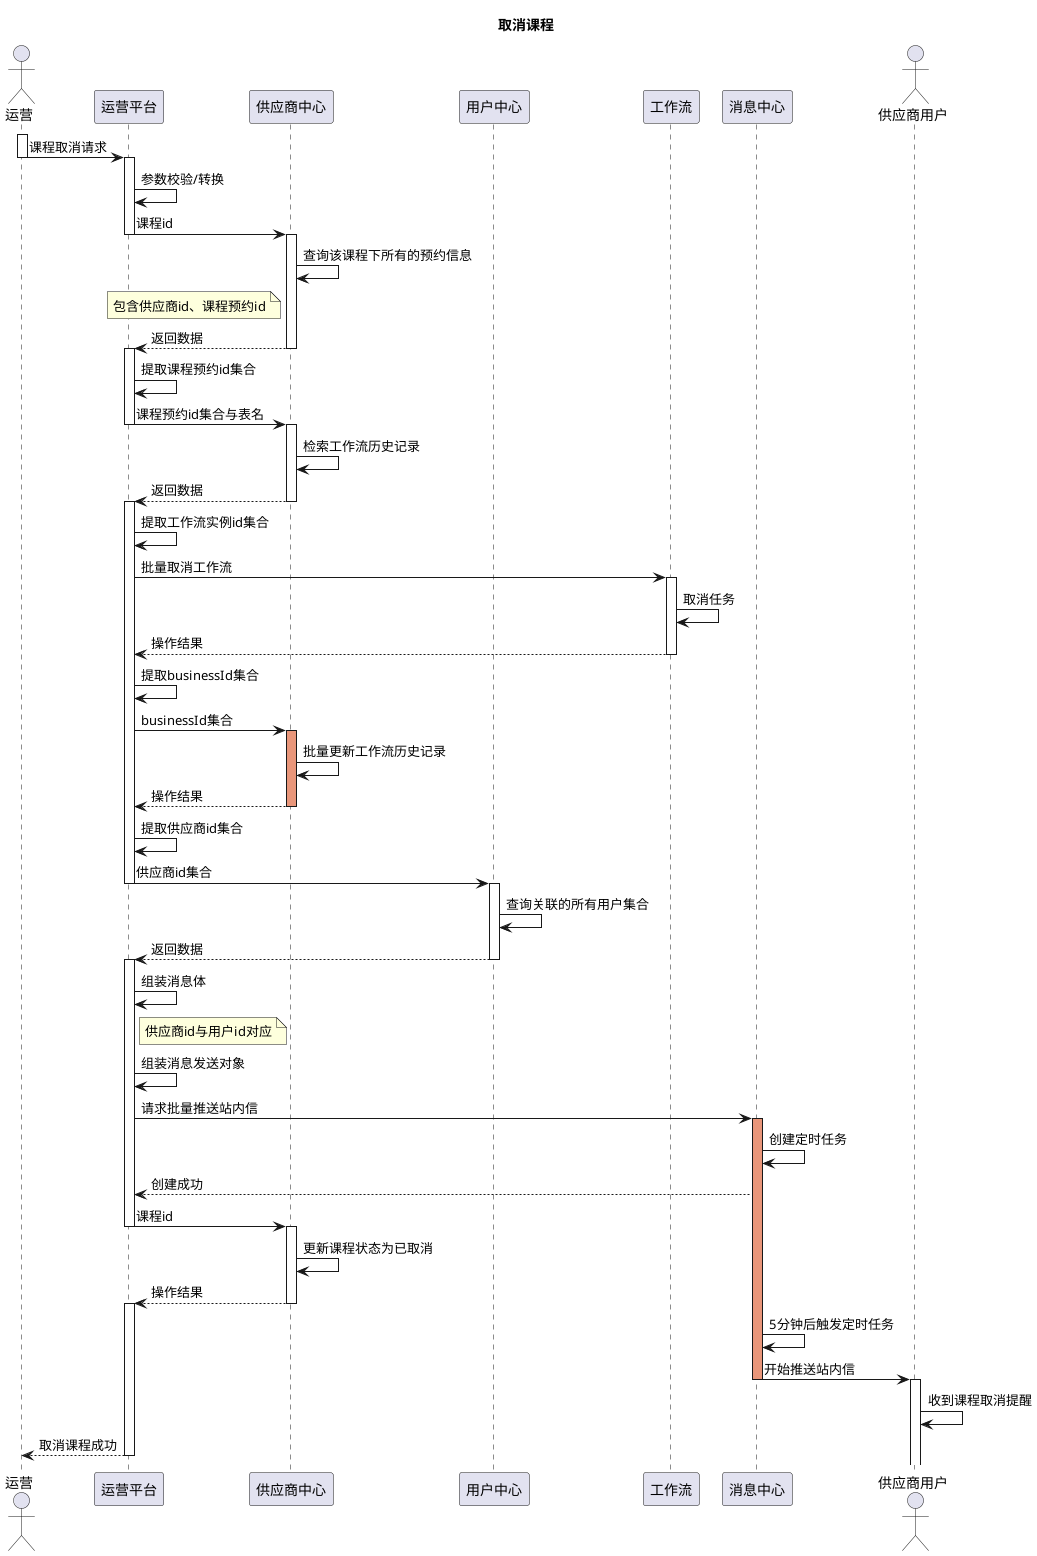 @startuml

title 取消课程

actor 运营 as user
participant "运营平台" as bom
participant "供应商中心" as vc
participant "用户中心" as uc
participant "工作流" as wf
participant "消息中心" as mc
actor "供应商用户" as cpm

activate user
user -> bom: 课程取消请求
deactivate user

activate bom
bom -> bom: 参数校验/转换
bom -> vc: 课程id
deactivate bom

activate vc
vc -> vc: 查询该课程下所有的预约信息
note left of vc: 包含供应商id、课程预约id
vc --> bom: 返回数据
deactivate vc

activate bom
bom -> bom: 提取课程预约id集合
bom -> vc: 课程预约id集合与表名
deactivate bom

activate vc
vc -> vc: 检索工作流历史记录
vc --> bom: 返回数据
deactivate vc

activate bom
bom -> bom: 提取工作流实例id集合
bom -> wf: 批量取消工作流
activate wf
wf -> wf: 取消任务
wf --> bom: 操作结果
deactivate wf
bom -> bom: 提取businessId集合
bom -> vc: businessId集合
activate vc #DarkSalmon
vc -> vc: 批量更新工作流历史记录
vc --> bom: 操作结果
deactivate vc
bom -> bom: 提取供应商id集合
bom -> uc: 供应商id集合
deactivate bom

activate uc
uc -> uc: 查询关联的所有用户集合
uc --> bom: 返回数据
deactivate uc

activate bom
bom -> bom: 组装消息体
note right of bom: 供应商id与用户id对应
bom -> bom: 组装消息发送对象
bom -> mc: 请求批量推送站内信
activate mc #DarkSalmon
mc -> mc: 创建定时任务
mc --> bom: 创建成功
bom -> vc: 课程id
deactivate bom
activate vc
vc -> vc: 更新课程状态为已取消
vc --> bom: 操作结果
deactivate vc
activate bom
mc -> mc: 5分钟后触发定时任务
mc -> cpm: 开始推送站内信
deactivate mc

activate cpm
cpm -> cpm: 收到课程取消提醒
bom --> user: 取消课程成功
deactivate bom

@enduml